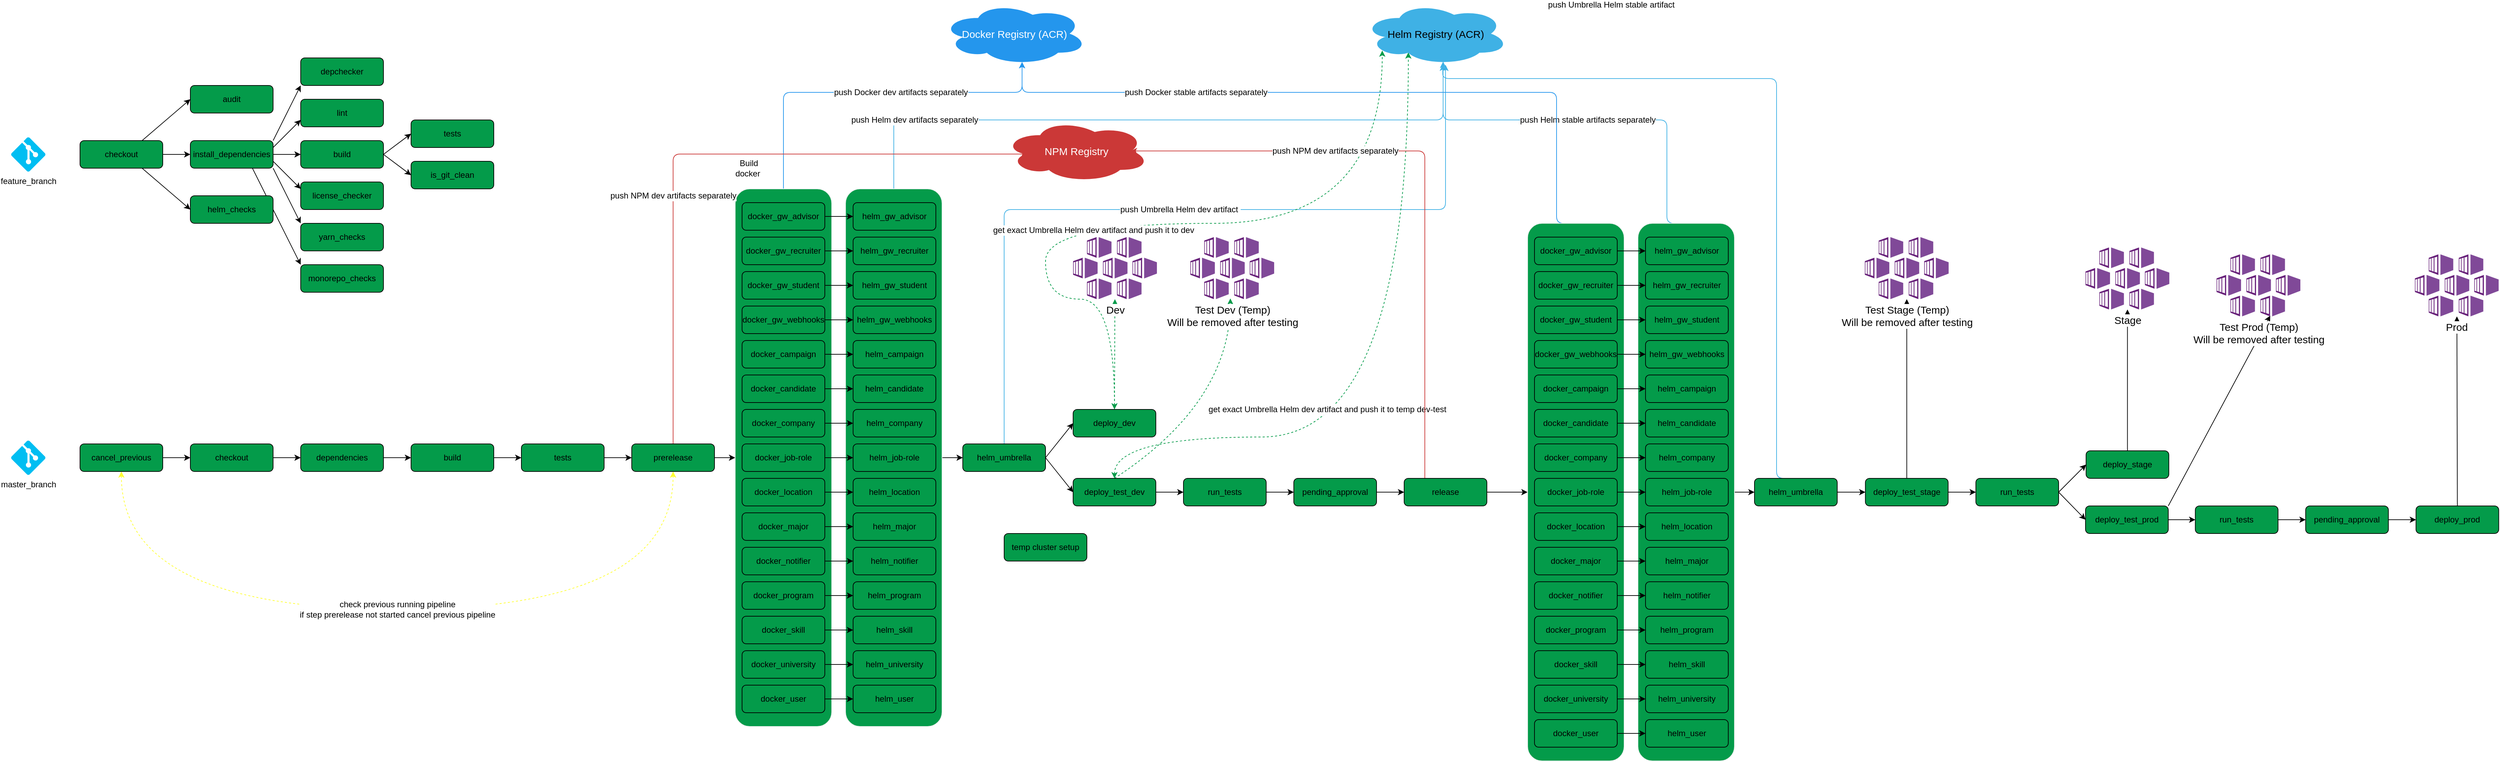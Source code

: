 <mxfile version="13.1.3">
    <diagram id="6hGFLwfOUW9BJ-s0fimq" name="Page-1">
        <mxGraphModel dx="1378" dy="837" grid="1" gridSize="10" guides="1" tooltips="1" connect="1" arrows="1" fold="1" page="1" pageScale="1" pageWidth="827" pageHeight="1169" math="0" shadow="0">
            <root>
                <mxCell id="0"/>
                <mxCell id="1" parent="0"/>
                <mxCell id="155" value="" style="edgeStyle=none;rounded=0;orthogonalLoop=1;jettySize=auto;html=1;" parent="1" source="153" target="118" edge="1">
                    <mxGeometry relative="1" as="geometry"/>
                </mxCell>
                <mxCell id="242" value="&lt;font style=&quot;font-size: 12px&quot;&gt;push Helm dev artifacts separately&lt;/font&gt;" style="edgeStyle=orthogonalEdgeStyle;rounded=1;orthogonalLoop=1;jettySize=auto;html=1;exitX=0.5;exitY=0;exitDx=0;exitDy=0;entryX=0.55;entryY=0.95;entryDx=0;entryDy=0;entryPerimeter=0;fillColor=#1ba1e2;strokeColor=#3FB1E5;" parent="1" source="153" target="148" edge="1">
                    <mxGeometry x="-0.796" y="-30" relative="1" as="geometry">
                        <Array as="points">
                            <mxPoint x="1300" y="210"/>
                            <mxPoint x="2097" y="210"/>
                        </Array>
                        <mxPoint x="30" y="-30" as="offset"/>
                    </mxGeometry>
                </mxCell>
                <mxCell id="153" value="" style="rounded=1;whiteSpace=wrap;html=1;fillColor=#049B4A;strokeColor=#F0F0F0;" parent="1" vertex="1">
                    <mxGeometry x="1230" y="310" width="140" height="780" as="geometry"/>
                </mxCell>
                <mxCell id="240" value="&lt;font style=&quot;font-size: 12px&quot;&gt;push Docker&amp;nbsp;dev artifacts&amp;nbsp;separately&lt;/font&gt;" style="edgeStyle=orthogonalEdgeStyle;rounded=1;orthogonalLoop=1;jettySize=auto;html=1;exitX=0.5;exitY=0;exitDx=0;exitDy=0;entryX=0.55;entryY=0.95;entryDx=0;entryDy=0;entryPerimeter=0;fillColor=#0050ef;strokeColor=#2496ed;" parent="1" source="151" target="146" edge="1">
                    <mxGeometry x="0.168" relative="1" as="geometry">
                        <mxPoint x="1486" y="140" as="targetPoint"/>
                        <Array as="points">
                            <mxPoint x="1140" y="170"/>
                            <mxPoint x="1486" y="170"/>
                            <mxPoint x="1486" y="126"/>
                            <mxPoint x="1486" y="126"/>
                        </Array>
                        <mxPoint as="offset"/>
                    </mxGeometry>
                </mxCell>
                <mxCell id="151" value="" style="rounded=1;whiteSpace=wrap;html=1;fillColor=#049B4A;strokeColor=#F0F0F0;" parent="1" vertex="1">
                    <mxGeometry x="1070" y="310" width="140" height="780" as="geometry"/>
                </mxCell>
                <mxCell id="3" value="feature_branch" style="verticalLabelPosition=bottom;html=1;verticalAlign=top;align=center;strokeColor=none;fillColor=#00BEF2;shape=mxgraph.azure.git_repository;" parent="1" vertex="1">
                    <mxGeometry x="20" y="235" width="50" height="50" as="geometry"/>
                </mxCell>
                <mxCell id="4" value="master_branch" style="verticalLabelPosition=bottom;html=1;verticalAlign=top;align=center;strokeColor=none;fillColor=#00BEF2;shape=mxgraph.azure.git_repository;" parent="1" vertex="1">
                    <mxGeometry x="20" y="675" width="50" height="50" as="geometry"/>
                </mxCell>
                <mxCell id="31" style="rounded=0;orthogonalLoop=1;jettySize=auto;html=1;exitX=0.75;exitY=0;exitDx=0;exitDy=0;entryX=0;entryY=0.5;entryDx=0;entryDy=0;" parent="1" source="8" target="14" edge="1">
                    <mxGeometry relative="1" as="geometry"/>
                </mxCell>
                <mxCell id="32" value="" style="edgeStyle=orthogonalEdgeStyle;rounded=0;orthogonalLoop=1;jettySize=auto;html=1;" parent="1" source="8" target="10" edge="1">
                    <mxGeometry relative="1" as="geometry"/>
                </mxCell>
                <mxCell id="33" style="orthogonalLoop=1;jettySize=auto;html=1;exitX=0.75;exitY=1;exitDx=0;exitDy=0;entryX=0;entryY=0.5;entryDx=0;entryDy=0;rounded=0;" parent="1" source="8" target="24" edge="1">
                    <mxGeometry relative="1" as="geometry"/>
                </mxCell>
                <mxCell id="8" value="checkout" style="rounded=1;whiteSpace=wrap;html=1;fillColor=#049B4A;" parent="1" vertex="1">
                    <mxGeometry x="120" y="240" width="120" height="40" as="geometry"/>
                </mxCell>
                <mxCell id="34" value="" style="edgeStyle=none;rounded=0;orthogonalLoop=1;jettySize=auto;html=1;" parent="1" source="10" target="12" edge="1">
                    <mxGeometry relative="1" as="geometry"/>
                </mxCell>
                <mxCell id="40" style="edgeStyle=none;rounded=0;orthogonalLoop=1;jettySize=auto;html=1;exitX=1;exitY=0;exitDx=0;exitDy=0;entryX=0;entryY=1;entryDx=0;entryDy=0;" parent="1" source="10" target="18" edge="1">
                    <mxGeometry relative="1" as="geometry"/>
                </mxCell>
                <mxCell id="41" style="edgeStyle=none;rounded=0;orthogonalLoop=1;jettySize=auto;html=1;exitX=1;exitY=0.25;exitDx=0;exitDy=0;entryX=0;entryY=0.75;entryDx=0;entryDy=0;" parent="1" source="10" target="16" edge="1">
                    <mxGeometry relative="1" as="geometry"/>
                </mxCell>
                <mxCell id="43" style="edgeStyle=none;rounded=0;orthogonalLoop=1;jettySize=auto;html=1;exitX=0.75;exitY=1;exitDx=0;exitDy=0;entryX=0;entryY=0;entryDx=0;entryDy=0;" parent="1" source="10" target="27" edge="1">
                    <mxGeometry relative="1" as="geometry"/>
                </mxCell>
                <mxCell id="44" style="edgeStyle=none;rounded=0;orthogonalLoop=1;jettySize=auto;html=1;exitX=1;exitY=1;exitDx=0;exitDy=0;entryX=0;entryY=0;entryDx=0;entryDy=0;" parent="1" source="10" target="26" edge="1">
                    <mxGeometry relative="1" as="geometry"/>
                </mxCell>
                <mxCell id="45" style="edgeStyle=none;rounded=0;orthogonalLoop=1;jettySize=auto;html=1;exitX=1;exitY=0.75;exitDx=0;exitDy=0;entryX=0;entryY=0.25;entryDx=0;entryDy=0;" parent="1" source="10" target="20" edge="1">
                    <mxGeometry relative="1" as="geometry"/>
                </mxCell>
                <mxCell id="10" value="install_dependencies" style="rounded=1;whiteSpace=wrap;html=1;fillColor=#049B4A;" parent="1" vertex="1">
                    <mxGeometry x="280" y="240" width="120" height="40" as="geometry"/>
                </mxCell>
                <mxCell id="35" style="edgeStyle=none;rounded=0;orthogonalLoop=1;jettySize=auto;html=1;exitX=1;exitY=0.5;exitDx=0;exitDy=0;entryX=0;entryY=0.5;entryDx=0;entryDy=0;" parent="1" source="12" target="22" edge="1">
                    <mxGeometry relative="1" as="geometry"/>
                </mxCell>
                <mxCell id="36" style="edgeStyle=none;rounded=0;orthogonalLoop=1;jettySize=auto;html=1;exitX=1;exitY=0.5;exitDx=0;exitDy=0;entryX=0;entryY=0.5;entryDx=0;entryDy=0;" parent="1" source="12" target="28" edge="1">
                    <mxGeometry relative="1" as="geometry"/>
                </mxCell>
                <mxCell id="12" value="build" style="rounded=1;whiteSpace=wrap;html=1;fillColor=#049B4A;" parent="1" vertex="1">
                    <mxGeometry x="440" y="240" width="120" height="40" as="geometry"/>
                </mxCell>
                <mxCell id="14" value="audit" style="rounded=1;whiteSpace=wrap;html=1;fillColor=#049B4A;" parent="1" vertex="1">
                    <mxGeometry x="280" y="160" width="120" height="40" as="geometry"/>
                </mxCell>
                <mxCell id="16" value="lint" style="rounded=1;whiteSpace=wrap;html=1;fillColor=#049B4A;" parent="1" vertex="1">
                    <mxGeometry x="440" y="180" width="120" height="40" as="geometry"/>
                </mxCell>
                <mxCell id="18" value="depchecker" style="rounded=1;whiteSpace=wrap;html=1;fillColor=#049B4A;" parent="1" vertex="1">
                    <mxGeometry x="440" y="120" width="120" height="40" as="geometry"/>
                </mxCell>
                <mxCell id="20" value="license_checker" style="rounded=1;whiteSpace=wrap;html=1;fillColor=#049B4A;" parent="1" vertex="1">
                    <mxGeometry x="440" y="300" width="120" height="40" as="geometry"/>
                </mxCell>
                <mxCell id="22" value="tests" style="rounded=1;whiteSpace=wrap;html=1;fillColor=#049B4A;" parent="1" vertex="1">
                    <mxGeometry x="600" y="210" width="120" height="40" as="geometry"/>
                </mxCell>
                <mxCell id="24" value="helm_checks" style="rounded=1;whiteSpace=wrap;html=1;fillColor=#049B4A;" parent="1" vertex="1">
                    <mxGeometry x="280" y="320" width="120" height="40" as="geometry"/>
                </mxCell>
                <mxCell id="26" value="yarn_checks" style="rounded=1;whiteSpace=wrap;html=1;fillColor=#049B4A;" parent="1" vertex="1">
                    <mxGeometry x="440" y="360" width="120" height="40" as="geometry"/>
                </mxCell>
                <mxCell id="27" value="monorepo_checks" style="rounded=1;whiteSpace=wrap;html=1;fillColor=#049B4A;" parent="1" vertex="1">
                    <mxGeometry x="440" y="420" width="120" height="40" as="geometry"/>
                </mxCell>
                <mxCell id="28" value="is_git_clean" style="rounded=1;whiteSpace=wrap;html=1;fillColor=#049B4A;" parent="1" vertex="1">
                    <mxGeometry x="600" y="270" width="120" height="40" as="geometry"/>
                </mxCell>
                <mxCell id="48" value="" style="edgeStyle=none;rounded=0;orthogonalLoop=1;jettySize=auto;html=1;" parent="1" source="46" target="47" edge="1">
                    <mxGeometry relative="1" as="geometry"/>
                </mxCell>
                <mxCell id="250" value="&lt;font style=&quot;font-size: 12px&quot;&gt;check previous running pipeline&lt;br&gt;if step prerelease not started cancel previous pipeline&lt;/font&gt;" style="edgeStyle=orthogonalEdgeStyle;curved=1;orthogonalLoop=1;jettySize=auto;html=1;exitX=0.5;exitY=1;exitDx=0;exitDy=0;entryX=0.5;entryY=1;entryDx=0;entryDy=0;dashed=1;startArrow=classic;startFill=1;strokeColor=#FFFF33;" edge="1" parent="1" source="46" target="55">
                    <mxGeometry relative="1" as="geometry">
                        <Array as="points">
                            <mxPoint x="180" y="920"/>
                            <mxPoint x="980" y="920"/>
                        </Array>
                    </mxGeometry>
                </mxCell>
                <mxCell id="46" value="cancel_previous" style="rounded=1;whiteSpace=wrap;html=1;fillColor=#049B4A;" parent="1" vertex="1">
                    <mxGeometry x="120" y="680" width="120" height="40" as="geometry"/>
                </mxCell>
                <mxCell id="50" value="" style="edgeStyle=none;rounded=0;orthogonalLoop=1;jettySize=auto;html=1;" parent="1" source="47" target="49" edge="1">
                    <mxGeometry relative="1" as="geometry"/>
                </mxCell>
                <mxCell id="47" value="checkout" style="rounded=1;whiteSpace=wrap;html=1;fillColor=#049B4A;" parent="1" vertex="1">
                    <mxGeometry x="280" y="680" width="120" height="40" as="geometry"/>
                </mxCell>
                <mxCell id="52" value="" style="edgeStyle=none;rounded=0;orthogonalLoop=1;jettySize=auto;html=1;" parent="1" source="49" target="51" edge="1">
                    <mxGeometry relative="1" as="geometry"/>
                </mxCell>
                <mxCell id="49" value="dependencies" style="rounded=1;whiteSpace=wrap;html=1;fillColor=#049B4A;" parent="1" vertex="1">
                    <mxGeometry x="440" y="680" width="120" height="40" as="geometry"/>
                </mxCell>
                <mxCell id="54" value="" style="edgeStyle=none;rounded=0;orthogonalLoop=1;jettySize=auto;html=1;" parent="1" source="51" target="53" edge="1">
                    <mxGeometry relative="1" as="geometry"/>
                </mxCell>
                <mxCell id="51" value="build" style="rounded=1;whiteSpace=wrap;html=1;fillColor=#049B4A;" parent="1" vertex="1">
                    <mxGeometry x="600" y="680" width="120" height="40" as="geometry"/>
                </mxCell>
                <mxCell id="56" value="" style="edgeStyle=none;rounded=0;orthogonalLoop=1;jettySize=auto;html=1;" parent="1" source="53" target="55" edge="1">
                    <mxGeometry relative="1" as="geometry"/>
                </mxCell>
                <mxCell id="53" value="tests" style="rounded=1;whiteSpace=wrap;html=1;fillColor=#049B4A;" parent="1" vertex="1">
                    <mxGeometry x="760" y="680" width="120" height="40" as="geometry"/>
                </mxCell>
                <mxCell id="154" value="" style="edgeStyle=none;rounded=0;orthogonalLoop=1;jettySize=auto;html=1;" parent="1" source="55" target="151" edge="1">
                    <mxGeometry relative="1" as="geometry"/>
                </mxCell>
                <mxCell id="237" value="&lt;font style=&quot;font-size: 12px&quot;&gt;push NPM dev artifacts&amp;nbsp;separately&lt;/font&gt;" style="edgeStyle=orthogonalEdgeStyle;rounded=1;orthogonalLoop=1;jettySize=auto;html=1;exitX=0.5;exitY=0;exitDx=0;exitDy=0;entryX=0.16;entryY=0.55;entryDx=0;entryDy=0;entryPerimeter=0;fillColor=#e51400;strokeColor=#cb3837;" parent="1" source="55" target="144" edge="1">
                    <mxGeometry x="-0.1" y="-60" relative="1" as="geometry">
                        <Array as="points">
                            <mxPoint x="980" y="260"/>
                        </Array>
                        <mxPoint as="offset"/>
                    </mxGeometry>
                </mxCell>
                <mxCell id="55" value="prerelease" style="rounded=1;whiteSpace=wrap;html=1;fillColor=#049B4A;" parent="1" vertex="1">
                    <mxGeometry x="920" y="680" width="120" height="40" as="geometry"/>
                </mxCell>
                <mxCell id="110" value="" style="edgeStyle=none;rounded=0;orthogonalLoop=1;jettySize=auto;html=1;" parent="1" source="57" target="88" edge="1">
                    <mxGeometry relative="1" as="geometry"/>
                </mxCell>
                <mxCell id="57" value="docker_job-role" style="rounded=1;whiteSpace=wrap;html=1;fillColor=#049B4A;" parent="1" vertex="1">
                    <mxGeometry x="1080" y="680" width="120" height="40" as="geometry"/>
                </mxCell>
                <mxCell id="109" value="" style="edgeStyle=none;rounded=0;orthogonalLoop=1;jettySize=auto;html=1;" parent="1" source="59" target="89" edge="1">
                    <mxGeometry relative="1" as="geometry"/>
                </mxCell>
                <mxCell id="59" value="docker_company" style="rounded=1;whiteSpace=wrap;html=1;fillColor=#049B4A;" parent="1" vertex="1">
                    <mxGeometry x="1080" y="630" width="120" height="40" as="geometry"/>
                </mxCell>
                <mxCell id="108" value="" style="edgeStyle=none;rounded=0;orthogonalLoop=1;jettySize=auto;html=1;" parent="1" source="60" target="90" edge="1">
                    <mxGeometry relative="1" as="geometry"/>
                </mxCell>
                <mxCell id="60" value="docker_candidate" style="rounded=1;whiteSpace=wrap;html=1;fillColor=#049B4A;" parent="1" vertex="1">
                    <mxGeometry x="1080" y="580" width="120" height="40" as="geometry"/>
                </mxCell>
                <mxCell id="107" value="" style="edgeStyle=none;rounded=0;orthogonalLoop=1;jettySize=auto;html=1;" parent="1" source="61" target="91" edge="1">
                    <mxGeometry relative="1" as="geometry"/>
                </mxCell>
                <mxCell id="61" value="docker_campaign" style="rounded=1;whiteSpace=wrap;html=1;fillColor=#049B4A;" parent="1" vertex="1">
                    <mxGeometry x="1080" y="530" width="120" height="40" as="geometry"/>
                </mxCell>
                <mxCell id="106" value="" style="edgeStyle=none;rounded=0;orthogonalLoop=1;jettySize=auto;html=1;" parent="1" source="62" target="92" edge="1">
                    <mxGeometry relative="1" as="geometry"/>
                </mxCell>
                <mxCell id="62" value="docker_gw_webhooks" style="rounded=1;whiteSpace=wrap;html=1;fillColor=#049B4A;" parent="1" vertex="1">
                    <mxGeometry x="1080" y="480" width="120" height="40" as="geometry"/>
                </mxCell>
                <mxCell id="105" value="" style="edgeStyle=none;rounded=0;orthogonalLoop=1;jettySize=auto;html=1;" parent="1" source="63" target="93" edge="1">
                    <mxGeometry relative="1" as="geometry"/>
                </mxCell>
                <mxCell id="63" value="docker_gw_student" style="rounded=1;whiteSpace=wrap;html=1;fillColor=#049B4A;" parent="1" vertex="1">
                    <mxGeometry x="1080" y="430" width="120" height="40" as="geometry"/>
                </mxCell>
                <mxCell id="104" value="" style="edgeStyle=none;rounded=0;orthogonalLoop=1;jettySize=auto;html=1;" parent="1" source="64" target="94" edge="1">
                    <mxGeometry relative="1" as="geometry"/>
                </mxCell>
                <mxCell id="64" value="docker_gw_recruiter" style="rounded=1;whiteSpace=wrap;html=1;fillColor=#049B4A;" parent="1" vertex="1">
                    <mxGeometry x="1080" y="380" width="120" height="40" as="geometry"/>
                </mxCell>
                <mxCell id="103" value="" style="edgeStyle=none;rounded=0;orthogonalLoop=1;jettySize=auto;html=1;" parent="1" source="65" target="95" edge="1">
                    <mxGeometry relative="1" as="geometry"/>
                </mxCell>
                <mxCell id="65" value="docker_gw_advisor" style="rounded=1;whiteSpace=wrap;html=1;fillColor=#049B4A;" parent="1" vertex="1">
                    <mxGeometry x="1080" y="330" width="120" height="40" as="geometry"/>
                </mxCell>
                <mxCell id="115" value="" style="edgeStyle=none;rounded=0;orthogonalLoop=1;jettySize=auto;html=1;" parent="1" source="66" target="96" edge="1">
                    <mxGeometry relative="1" as="geometry"/>
                </mxCell>
                <mxCell id="66" value="docker_skill" style="rounded=1;whiteSpace=wrap;html=1;fillColor=#049B4A;" parent="1" vertex="1">
                    <mxGeometry x="1080" y="930" width="120" height="40" as="geometry"/>
                </mxCell>
                <mxCell id="111" value="" style="edgeStyle=none;rounded=0;orthogonalLoop=1;jettySize=auto;html=1;" parent="1" source="67" target="97" edge="1">
                    <mxGeometry relative="1" as="geometry"/>
                </mxCell>
                <mxCell id="67" value="docker_location" style="rounded=1;whiteSpace=wrap;html=1;fillColor=#049B4A;" parent="1" vertex="1">
                    <mxGeometry x="1080" y="730" width="120" height="40" as="geometry"/>
                </mxCell>
                <mxCell id="112" value="" style="edgeStyle=none;rounded=0;orthogonalLoop=1;jettySize=auto;html=1;" parent="1" source="68" target="98" edge="1">
                    <mxGeometry relative="1" as="geometry"/>
                </mxCell>
                <mxCell id="68" value="docker_major" style="rounded=1;whiteSpace=wrap;html=1;fillColor=#049B4A;" parent="1" vertex="1">
                    <mxGeometry x="1080" y="780" width="120" height="40" as="geometry"/>
                </mxCell>
                <mxCell id="113" value="" style="edgeStyle=none;rounded=0;orthogonalLoop=1;jettySize=auto;html=1;" parent="1" source="69" target="99" edge="1">
                    <mxGeometry relative="1" as="geometry"/>
                </mxCell>
                <mxCell id="69" value="docker_notifier" style="rounded=1;whiteSpace=wrap;html=1;fillColor=#049B4A;" parent="1" vertex="1">
                    <mxGeometry x="1080" y="830" width="120" height="40" as="geometry"/>
                </mxCell>
                <mxCell id="114" value="" style="edgeStyle=none;rounded=0;orthogonalLoop=1;jettySize=auto;html=1;" parent="1" source="70" target="100" edge="1">
                    <mxGeometry relative="1" as="geometry"/>
                </mxCell>
                <mxCell id="70" value="docker_program" style="rounded=1;whiteSpace=wrap;html=1;fillColor=#049B4A;" parent="1" vertex="1">
                    <mxGeometry x="1080" y="880" width="120" height="40" as="geometry"/>
                </mxCell>
                <mxCell id="116" value="" style="edgeStyle=none;rounded=0;orthogonalLoop=1;jettySize=auto;html=1;" parent="1" source="71" target="101" edge="1">
                    <mxGeometry relative="1" as="geometry"/>
                </mxCell>
                <mxCell id="71" value="docker_university" style="rounded=1;whiteSpace=wrap;html=1;fillColor=#049B4A;" parent="1" vertex="1">
                    <mxGeometry x="1080" y="980" width="120" height="40" as="geometry"/>
                </mxCell>
                <mxCell id="117" value="" style="edgeStyle=none;rounded=0;orthogonalLoop=1;jettySize=auto;html=1;" parent="1" source="72" target="102" edge="1">
                    <mxGeometry relative="1" as="geometry"/>
                </mxCell>
                <mxCell id="72" value="docker_user" style="rounded=1;whiteSpace=wrap;html=1;fillColor=#049B4A;" parent="1" vertex="1">
                    <mxGeometry x="1080" y="1030" width="120" height="40" as="geometry"/>
                </mxCell>
                <mxCell id="88" value="helm_job-role" style="rounded=1;whiteSpace=wrap;html=1;fillColor=#049B4A;" parent="1" vertex="1">
                    <mxGeometry x="1241" y="680" width="120" height="40" as="geometry"/>
                </mxCell>
                <mxCell id="121" value="" style="edgeStyle=none;rounded=0;orthogonalLoop=1;jettySize=auto;html=1;exitX=1;exitY=0.5;exitDx=0;exitDy=0;entryX=0;entryY=0.5;entryDx=0;entryDy=0;" parent="1" source="118" target="120" edge="1">
                    <mxGeometry relative="1" as="geometry"/>
                </mxCell>
                <mxCell id="123" style="edgeStyle=none;rounded=0;orthogonalLoop=1;jettySize=auto;html=1;exitX=1;exitY=0.5;exitDx=0;exitDy=0;entryX=0;entryY=0.5;entryDx=0;entryDy=0;" parent="1" source="118" target="122" edge="1">
                    <mxGeometry relative="1" as="geometry"/>
                </mxCell>
                <mxCell id="244" value="&lt;font style=&quot;font-size: 12px&quot;&gt;push Umbrella Helm dev artifact&amp;nbsp;&lt;/font&gt;" style="edgeStyle=orthogonalEdgeStyle;rounded=1;orthogonalLoop=1;jettySize=auto;html=1;exitX=0.5;exitY=0;exitDx=0;exitDy=0;fillColor=#1ba1e2;strokeColor=#3FB1E5;" parent="1" source="118" edge="1">
                    <mxGeometry relative="1" as="geometry">
                        <mxPoint x="2100" y="130" as="targetPoint"/>
                        <Array as="points">
                            <mxPoint x="1460" y="340"/>
                            <mxPoint x="2100" y="340"/>
                        </Array>
                    </mxGeometry>
                </mxCell>
                <mxCell id="118" value="helm_umbrella" style="rounded=1;whiteSpace=wrap;html=1;fillColor=#049B4A;" parent="1" vertex="1">
                    <mxGeometry x="1400" y="680" width="120" height="40" as="geometry"/>
                </mxCell>
                <mxCell id="172" style="edgeStyle=none;rounded=0;orthogonalLoop=1;jettySize=auto;html=1;exitX=0.5;exitY=0;exitDx=0;exitDy=0;dashed=1;strokeColor=#049B4A;" parent="1" source="120" target="161" edge="1">
                    <mxGeometry relative="1" as="geometry"/>
                </mxCell>
                <mxCell id="248" value="&lt;font style=&quot;font-size: 12px&quot;&gt;get exact Umbrella Helm dev artifact and push it to dev&amp;nbsp;&lt;/font&gt;" style="edgeStyle=orthogonalEdgeStyle;orthogonalLoop=1;jettySize=auto;html=1;exitX=0.5;exitY=0;exitDx=0;exitDy=0;entryX=0.13;entryY=0.77;entryDx=0;entryDy=0;entryPerimeter=0;strokeColor=#049B4A;dashed=1;curved=1;startArrow=classic;startFill=1;" parent="1" source="120" target="148" edge="1">
                    <mxGeometry x="-0.206" y="-10" relative="1" as="geometry">
                        <Array as="points">
                            <mxPoint x="1620" y="470"/>
                            <mxPoint x="1520" y="470"/>
                            <mxPoint x="1520" y="360"/>
                            <mxPoint x="2008" y="360"/>
                        </Array>
                        <mxPoint as="offset"/>
                    </mxGeometry>
                </mxCell>
                <mxCell id="120" value="deploy_dev" style="rounded=1;whiteSpace=wrap;html=1;fillColor=#049B4A;" parent="1" vertex="1">
                    <mxGeometry x="1560" y="630" width="120" height="40" as="geometry"/>
                </mxCell>
                <mxCell id="89" value="helm_company" style="rounded=1;whiteSpace=wrap;html=1;fillColor=#049B4A;" parent="1" vertex="1">
                    <mxGeometry x="1241" y="630" width="120" height="40" as="geometry"/>
                </mxCell>
                <mxCell id="90" value="helm_candidate" style="rounded=1;whiteSpace=wrap;html=1;fillColor=#049B4A;" parent="1" vertex="1">
                    <mxGeometry x="1241" y="580" width="120" height="40" as="geometry"/>
                </mxCell>
                <mxCell id="91" value="helm_campaign" style="rounded=1;whiteSpace=wrap;html=1;fillColor=#049B4A;" parent="1" vertex="1">
                    <mxGeometry x="1241" y="530" width="120" height="40" as="geometry"/>
                </mxCell>
                <mxCell id="92" value="helm_gw_webhooks" style="rounded=1;whiteSpace=wrap;html=1;fillColor=#049B4A;" parent="1" vertex="1">
                    <mxGeometry x="1241" y="480" width="120" height="40" as="geometry"/>
                </mxCell>
                <mxCell id="93" value="helm_gw_student" style="rounded=1;whiteSpace=wrap;html=1;fillColor=#049B4A;" parent="1" vertex="1">
                    <mxGeometry x="1241" y="430" width="120" height="40" as="geometry"/>
                </mxCell>
                <mxCell id="94" value="helm_gw_recruiter" style="rounded=1;whiteSpace=wrap;html=1;fillColor=#049B4A;" parent="1" vertex="1">
                    <mxGeometry x="1241" y="380" width="120" height="40" as="geometry"/>
                </mxCell>
                <mxCell id="95" value="helm_gw_advisor" style="rounded=1;whiteSpace=wrap;html=1;fillColor=#049B4A;" parent="1" vertex="1">
                    <mxGeometry x="1241" y="330" width="120" height="40" as="geometry"/>
                </mxCell>
                <mxCell id="96" value="helm_skill" style="rounded=1;whiteSpace=wrap;html=1;fillColor=#049B4A;" parent="1" vertex="1">
                    <mxGeometry x="1241" y="930" width="120" height="40" as="geometry"/>
                </mxCell>
                <mxCell id="97" value="helm_location" style="rounded=1;whiteSpace=wrap;html=1;fillColor=#049B4A;" parent="1" vertex="1">
                    <mxGeometry x="1241" y="730" width="120" height="40" as="geometry"/>
                </mxCell>
                <mxCell id="98" value="helm_major" style="rounded=1;whiteSpace=wrap;html=1;fillColor=#049B4A;" parent="1" vertex="1">
                    <mxGeometry x="1241" y="780" width="120" height="40" as="geometry"/>
                </mxCell>
                <mxCell id="99" value="helm_notifier" style="rounded=1;whiteSpace=wrap;html=1;fillColor=#049B4A;" parent="1" vertex="1">
                    <mxGeometry x="1241" y="830" width="120" height="40" as="geometry"/>
                </mxCell>
                <mxCell id="100" value="helm_program" style="rounded=1;whiteSpace=wrap;html=1;fillColor=#049B4A;" parent="1" vertex="1">
                    <mxGeometry x="1241" y="880" width="120" height="40" as="geometry"/>
                </mxCell>
                <mxCell id="101" value="helm_university" style="rounded=1;whiteSpace=wrap;html=1;fillColor=#049B4A;" parent="1" vertex="1">
                    <mxGeometry x="1241" y="980" width="120" height="40" as="geometry"/>
                </mxCell>
                <mxCell id="102" value="helm_user" style="rounded=1;whiteSpace=wrap;html=1;fillColor=#049B4A;" parent="1" vertex="1">
                    <mxGeometry x="1241" y="1030" width="120" height="40" as="geometry"/>
                </mxCell>
                <mxCell id="125" value="" style="edgeStyle=none;rounded=0;orthogonalLoop=1;jettySize=auto;html=1;" parent="1" source="122" target="124" edge="1">
                    <mxGeometry relative="1" as="geometry"/>
                </mxCell>
                <mxCell id="173" style="edgeStyle=none;orthogonalLoop=1;jettySize=auto;html=1;exitX=0.5;exitY=0;exitDx=0;exitDy=0;entryX=0.477;entryY=0.989;entryDx=0;entryDy=0;entryPerimeter=0;dashed=1;strokeColor=#049B4A;curved=1;" parent="1" source="122" target="163" edge="1">
                    <mxGeometry relative="1" as="geometry">
                        <Array as="points">
                            <mxPoint x="1788" y="620"/>
                        </Array>
                    </mxGeometry>
                </mxCell>
                <mxCell id="249" value="&lt;span style=&quot;font-size: 12px&quot;&gt;get exact Umbrella Helm dev artifact and push it to temp dev-test&amp;nbsp;&lt;/span&gt;" style="edgeStyle=orthogonalEdgeStyle;orthogonalLoop=1;jettySize=auto;html=1;exitX=0.5;exitY=0;exitDx=0;exitDy=0;entryX=0.31;entryY=0.8;entryDx=0;entryDy=0;entryPerimeter=0;dashed=1;strokeColor=#049B4A;startArrow=classic;startFill=1;curved=1;" edge="1" parent="1" source="122" target="148">
                    <mxGeometry x="-0.291" y="40" relative="1" as="geometry">
                        <Array as="points">
                            <mxPoint x="1620" y="670"/>
                            <mxPoint x="2046" y="670"/>
                        </Array>
                        <mxPoint as="offset"/>
                    </mxGeometry>
                </mxCell>
                <mxCell id="122" value="deploy_test_dev" style="rounded=1;whiteSpace=wrap;html=1;fillColor=#049B4A;" parent="1" vertex="1">
                    <mxGeometry x="1560" y="730" width="120" height="40" as="geometry"/>
                </mxCell>
                <mxCell id="127" value="" style="edgeStyle=none;rounded=0;orthogonalLoop=1;jettySize=auto;html=1;" parent="1" source="124" target="126" edge="1">
                    <mxGeometry relative="1" as="geometry"/>
                </mxCell>
                <mxCell id="124" value="run_tests" style="rounded=1;whiteSpace=wrap;html=1;fillColor=#049B4A;" parent="1" vertex="1">
                    <mxGeometry x="1720" y="730" width="120" height="40" as="geometry"/>
                </mxCell>
                <mxCell id="129" value="" style="edgeStyle=none;rounded=0;orthogonalLoop=1;jettySize=auto;html=1;" parent="1" source="126" target="128" edge="1">
                    <mxGeometry relative="1" as="geometry"/>
                </mxCell>
                <mxCell id="126" value="pending_approval" style="rounded=1;whiteSpace=wrap;html=1;fillColor=#049B4A;" parent="1" vertex="1">
                    <mxGeometry x="1880" y="730" width="120" height="40" as="geometry"/>
                </mxCell>
                <mxCell id="230" style="edgeStyle=none;rounded=0;orthogonalLoop=1;jettySize=auto;html=1;exitX=1;exitY=0.5;exitDx=0;exitDy=0;entryX=0;entryY=0.5;entryDx=0;entryDy=0;" parent="1" source="128" target="183" edge="1">
                    <mxGeometry relative="1" as="geometry">
                        <mxPoint x="2151" y="750" as="sourcePoint"/>
                    </mxGeometry>
                </mxCell>
                <mxCell id="238" value="&lt;font style=&quot;font-size: 12px&quot;&gt;push NPM&amp;nbsp;dev artifacts&amp;nbsp;separately&lt;/font&gt;" style="edgeStyle=orthogonalEdgeStyle;rounded=1;orthogonalLoop=1;jettySize=auto;html=1;exitX=0.25;exitY=0;exitDx=0;exitDy=0;entryX=0.875;entryY=0.5;entryDx=0;entryDy=0;entryPerimeter=0;fillColor=#e51400;strokeColor=#cb3837;" parent="1" source="128" target="144" edge="1">
                    <mxGeometry x="0.054" y="130" relative="1" as="geometry">
                        <Array as="points">
                            <mxPoint x="2070" y="255"/>
                        </Array>
                        <mxPoint x="-130" y="-130" as="offset"/>
                    </mxGeometry>
                </mxCell>
                <mxCell id="128" value="release" style="rounded=1;whiteSpace=wrap;html=1;fillColor=#049B4A;" parent="1" vertex="1">
                    <mxGeometry x="2040" y="730" width="120" height="40" as="geometry"/>
                </mxCell>
                <mxCell id="133" value="" style="edgeStyle=none;rounded=0;orthogonalLoop=1;jettySize=auto;html=1;" parent="1" source="130" target="132" edge="1">
                    <mxGeometry relative="1" as="geometry"/>
                </mxCell>
                <mxCell id="174" style="edgeStyle=none;rounded=0;orthogonalLoop=1;jettySize=auto;html=1;" parent="1" source="130" target="164" edge="1">
                    <mxGeometry relative="1" as="geometry"/>
                </mxCell>
                <mxCell id="130" value="deploy_test_stage" style="rounded=1;whiteSpace=wrap;html=1;fillColor=#049B4A;" parent="1" vertex="1">
                    <mxGeometry x="2708.81" y="730" width="120" height="40" as="geometry"/>
                </mxCell>
                <mxCell id="135" value="" style="edgeStyle=none;rounded=0;orthogonalLoop=1;jettySize=auto;html=1;entryX=0;entryY=0.5;entryDx=0;entryDy=0;exitX=1;exitY=0.5;exitDx=0;exitDy=0;" parent="1" source="132" target="134" edge="1">
                    <mxGeometry relative="1" as="geometry"/>
                </mxCell>
                <mxCell id="176" style="edgeStyle=none;rounded=0;orthogonalLoop=1;jettySize=auto;html=1;exitX=1;exitY=0.5;exitDx=0;exitDy=0;entryX=0;entryY=0.5;entryDx=0;entryDy=0;" parent="1" source="132" target="136" edge="1">
                    <mxGeometry relative="1" as="geometry"/>
                </mxCell>
                <mxCell id="132" value="run_tests" style="rounded=1;whiteSpace=wrap;html=1;fillColor=#049B4A;" parent="1" vertex="1">
                    <mxGeometry x="2869" y="730" width="120" height="40" as="geometry"/>
                </mxCell>
                <mxCell id="175" style="edgeStyle=none;rounded=0;orthogonalLoop=1;jettySize=auto;html=1;" parent="1" source="134" target="168" edge="1">
                    <mxGeometry relative="1" as="geometry"/>
                </mxCell>
                <mxCell id="134" value="deploy_stage" style="rounded=1;whiteSpace=wrap;html=1;fillColor=#049B4A;" parent="1" vertex="1">
                    <mxGeometry x="3028.81" y="690" width="120" height="40" as="geometry"/>
                </mxCell>
                <mxCell id="139" value="" style="edgeStyle=none;rounded=0;orthogonalLoop=1;jettySize=auto;html=1;" parent="1" source="136" target="138" edge="1">
                    <mxGeometry relative="1" as="geometry"/>
                </mxCell>
                <mxCell id="177" style="edgeStyle=none;rounded=0;orthogonalLoop=1;jettySize=auto;html=1;exitX=1;exitY=0;exitDx=0;exitDy=0;entryX=0.64;entryY=0.989;entryDx=0;entryDy=0;entryPerimeter=0;" parent="1" source="136" target="167" edge="1">
                    <mxGeometry relative="1" as="geometry"/>
                </mxCell>
                <mxCell id="136" value="deploy_test_prod" style="rounded=1;whiteSpace=wrap;html=1;fillColor=#049B4A;" parent="1" vertex="1">
                    <mxGeometry x="3028" y="770" width="120" height="40" as="geometry"/>
                </mxCell>
                <mxCell id="141" value="" style="edgeStyle=none;rounded=0;orthogonalLoop=1;jettySize=auto;html=1;" parent="1" source="138" target="140" edge="1">
                    <mxGeometry relative="1" as="geometry"/>
                </mxCell>
                <mxCell id="138" value="run_tests" style="rounded=1;whiteSpace=wrap;html=1;fillColor=#049B4A;" parent="1" vertex="1">
                    <mxGeometry x="3187.19" y="770" width="120" height="40" as="geometry"/>
                </mxCell>
                <mxCell id="143" value="" style="edgeStyle=none;rounded=0;orthogonalLoop=1;jettySize=auto;html=1;" parent="1" source="140" target="142" edge="1">
                    <mxGeometry relative="1" as="geometry"/>
                </mxCell>
                <mxCell id="140" value="pending_approval" style="rounded=1;whiteSpace=wrap;html=1;fillColor=#049B4A;" parent="1" vertex="1">
                    <mxGeometry x="3347.19" y="770" width="120" height="40" as="geometry"/>
                </mxCell>
                <mxCell id="180" style="edgeStyle=none;rounded=0;orthogonalLoop=1;jettySize=auto;html=1;exitX=0.5;exitY=0;exitDx=0;exitDy=0;" parent="1" source="142" target="162" edge="1">
                    <mxGeometry relative="1" as="geometry"/>
                </mxCell>
                <mxCell id="142" value="deploy_prod" style="rounded=1;whiteSpace=wrap;html=1;fillColor=#049B4A;" parent="1" vertex="1">
                    <mxGeometry x="3507.19" y="770" width="120" height="40" as="geometry"/>
                </mxCell>
                <mxCell id="144" value="&lt;font style=&quot;font-size: 15px&quot;&gt;NPM Registry&lt;/font&gt;" style="ellipse;shape=cloud;whiteSpace=wrap;html=1;strokeColor=#cb3837;fillColor=#cb3837;fontColor=#ffffff;" parent="1" vertex="1">
                    <mxGeometry x="1460" y="210" width="210" height="90" as="geometry"/>
                </mxCell>
                <mxCell id="146" value="&lt;font style=&quot;font-size: 15px&quot;&gt;Docker Registry (ACR)&lt;/font&gt;" style="ellipse;shape=cloud;whiteSpace=wrap;html=1;fillColor=#2496ed;strokeColor=#2496ed;fontColor=#ffffff;" parent="1" vertex="1">
                    <mxGeometry x="1370" y="40" width="210" height="90" as="geometry"/>
                </mxCell>
                <mxCell id="148" value="&lt;font style=&quot;font-size: 15px&quot;&gt;Helm Registry (ACR)&lt;/font&gt;" style="ellipse;shape=cloud;whiteSpace=wrap;html=1;strokeColor=#3FB1E5;fillColor=#3FB1E5;" parent="1" vertex="1">
                    <mxGeometry x="1981" y="40" width="210" height="90" as="geometry"/>
                </mxCell>
                <mxCell id="161" value="&lt;font style=&quot;font-size: 15px&quot;&gt;Dev&lt;/font&gt;" style="aspect=fixed;html=1;points=[];align=center;image;fontSize=12;image=img/lib/mscae/Kubernetes_Services.svg;fillColor=#0078d4;" parent="1" vertex="1">
                    <mxGeometry x="1560" y="380" width="121.62" height="90" as="geometry"/>
                </mxCell>
                <mxCell id="162" value="&lt;font style=&quot;font-size: 15px&quot;&gt;Prod&lt;/font&gt;" style="aspect=fixed;html=1;points=[];align=center;image;fontSize=12;image=img/lib/mscae/Kubernetes_Services.svg;fillColor=none;" parent="1" vertex="1">
                    <mxGeometry x="3505.57" y="405" width="121.62" height="90" as="geometry"/>
                </mxCell>
                <mxCell id="163" value="&lt;font style=&quot;font-size: 15px&quot;&gt;Test Dev (Temp)&lt;br&gt;Will be removed after testing&lt;/font&gt;" style="aspect=fixed;html=1;points=[];align=center;image;fontSize=12;image=img/lib/mscae/Kubernetes_Services.svg;fillColor=none;" parent="1" vertex="1">
                    <mxGeometry x="1730.0" y="380" width="121.62" height="90" as="geometry"/>
                </mxCell>
                <mxCell id="164" value="&lt;font style=&quot;font-size: 15px&quot;&gt;Test Stage (Temp)&lt;br&gt;Will be removed after testing&lt;/font&gt;" style="aspect=fixed;html=1;points=[];align=center;image;fontSize=12;image=img/lib/mscae/Kubernetes_Services.svg;fillColor=none;" parent="1" vertex="1">
                    <mxGeometry x="2708" y="380" width="121.62" height="90" as="geometry"/>
                </mxCell>
                <mxCell id="167" value="&lt;font style=&quot;font-size: 15px&quot;&gt;Test Prod (Temp)&lt;br&gt;Will be removed after testing&lt;/font&gt;" style="aspect=fixed;html=1;points=[];align=center;image;fontSize=12;image=img/lib/mscae/Kubernetes_Services.svg;fillColor=none;" parent="1" vertex="1">
                    <mxGeometry x="3218" y="405" width="121.62" height="90" as="geometry"/>
                </mxCell>
                <mxCell id="168" value="&lt;font style=&quot;font-size: 15px&quot;&gt;Stage&lt;/font&gt;" style="aspect=fixed;html=1;points=[];align=center;image;fontSize=12;image=img/lib/mscae/Kubernetes_Services.svg;fillColor=none;" parent="1" vertex="1">
                    <mxGeometry x="3028" y="395" width="121.62" height="90" as="geometry"/>
                </mxCell>
                <mxCell id="234" value="" style="edgeStyle=none;rounded=0;orthogonalLoop=1;jettySize=auto;html=1;" parent="1" source="182" target="232" edge="1">
                    <mxGeometry relative="1" as="geometry"/>
                </mxCell>
                <mxCell id="243" value="&lt;font style=&quot;font-size: 12px&quot;&gt;push Helm stable artifacts&amp;nbsp;separately&lt;/font&gt;" style="edgeStyle=orthogonalEdgeStyle;rounded=1;orthogonalLoop=1;jettySize=auto;html=1;exitX=0.5;exitY=0;exitDx=0;exitDy=0;entryX=0.55;entryY=0.95;entryDx=0;entryDy=0;entryPerimeter=0;fillColor=#1ba1e2;strokeColor=#3FB1E5;" parent="1" source="182" target="148" edge="1">
                    <mxGeometry relative="1" as="geometry">
                        <Array as="points">
                            <mxPoint x="2421" y="210"/>
                            <mxPoint x="2097" y="210"/>
                        </Array>
                    </mxGeometry>
                </mxCell>
                <mxCell id="182" value="" style="rounded=1;whiteSpace=wrap;html=1;fillColor=#049B4A;strokeColor=#F0F0F0;" parent="1" vertex="1">
                    <mxGeometry x="2379" y="360" width="140" height="780" as="geometry"/>
                </mxCell>
                <mxCell id="241" value="&lt;font style=&quot;font-size: 12px&quot;&gt;push Docker stable artifacts&amp;nbsp;separately&lt;/font&gt;" style="edgeStyle=orthogonalEdgeStyle;rounded=1;orthogonalLoop=1;jettySize=auto;html=1;exitX=0.5;exitY=0;exitDx=0;exitDy=0;fillColor=#0050ef;strokeColor=#2496ed;" parent="1" source="183" edge="1">
                    <mxGeometry x="0.429" relative="1" as="geometry">
                        <mxPoint x="1486" y="126" as="targetPoint"/>
                        <Array as="points">
                            <mxPoint x="2261" y="170"/>
                            <mxPoint x="1486" y="170"/>
                        </Array>
                        <mxPoint as="offset"/>
                    </mxGeometry>
                </mxCell>
                <mxCell id="183" value="" style="rounded=1;whiteSpace=wrap;html=1;fillColor=#049B4A;strokeColor=#F0F0F0;" parent="1" vertex="1">
                    <mxGeometry x="2219" y="360" width="140" height="780" as="geometry"/>
                </mxCell>
                <mxCell id="184" value="" style="edgeStyle=none;rounded=0;orthogonalLoop=1;jettySize=auto;html=1;" parent="1" source="185" target="214" edge="1">
                    <mxGeometry relative="1" as="geometry"/>
                </mxCell>
                <mxCell id="185" value="docker_job-role" style="rounded=1;whiteSpace=wrap;html=1;fillColor=#049B4A;" parent="1" vertex="1">
                    <mxGeometry x="2229" y="730" width="120" height="40" as="geometry"/>
                </mxCell>
                <mxCell id="186" value="" style="edgeStyle=none;rounded=0;orthogonalLoop=1;jettySize=auto;html=1;" parent="1" source="187" target="215" edge="1">
                    <mxGeometry relative="1" as="geometry"/>
                </mxCell>
                <mxCell id="187" value="docker_company" style="rounded=1;whiteSpace=wrap;html=1;fillColor=#049B4A;" parent="1" vertex="1">
                    <mxGeometry x="2229" y="680" width="120" height="40" as="geometry"/>
                </mxCell>
                <mxCell id="188" value="" style="edgeStyle=none;rounded=0;orthogonalLoop=1;jettySize=auto;html=1;" parent="1" source="189" target="216" edge="1">
                    <mxGeometry relative="1" as="geometry"/>
                </mxCell>
                <mxCell id="189" value="docker_candidate" style="rounded=1;whiteSpace=wrap;html=1;fillColor=#049B4A;" parent="1" vertex="1">
                    <mxGeometry x="2229" y="630" width="120" height="40" as="geometry"/>
                </mxCell>
                <mxCell id="190" value="" style="edgeStyle=none;rounded=0;orthogonalLoop=1;jettySize=auto;html=1;" parent="1" source="191" target="217" edge="1">
                    <mxGeometry relative="1" as="geometry"/>
                </mxCell>
                <mxCell id="191" value="docker_campaign" style="rounded=1;whiteSpace=wrap;html=1;fillColor=#049B4A;" parent="1" vertex="1">
                    <mxGeometry x="2229" y="580" width="120" height="40" as="geometry"/>
                </mxCell>
                <mxCell id="192" value="" style="edgeStyle=none;rounded=0;orthogonalLoop=1;jettySize=auto;html=1;" parent="1" source="193" target="218" edge="1">
                    <mxGeometry relative="1" as="geometry"/>
                </mxCell>
                <mxCell id="193" value="docker_gw_webhooks" style="rounded=1;whiteSpace=wrap;html=1;fillColor=#049B4A;" parent="1" vertex="1">
                    <mxGeometry x="2229" y="530" width="120" height="40" as="geometry"/>
                </mxCell>
                <mxCell id="194" value="" style="edgeStyle=none;rounded=0;orthogonalLoop=1;jettySize=auto;html=1;" parent="1" source="195" target="219" edge="1">
                    <mxGeometry relative="1" as="geometry"/>
                </mxCell>
                <mxCell id="195" value="docker_gw_student" style="rounded=1;whiteSpace=wrap;html=1;fillColor=#049B4A;" parent="1" vertex="1">
                    <mxGeometry x="2229" y="480" width="120" height="40" as="geometry"/>
                </mxCell>
                <mxCell id="196" value="" style="edgeStyle=none;rounded=0;orthogonalLoop=1;jettySize=auto;html=1;" parent="1" source="197" target="220" edge="1">
                    <mxGeometry relative="1" as="geometry"/>
                </mxCell>
                <mxCell id="197" value="docker_gw_recruiter" style="rounded=1;whiteSpace=wrap;html=1;fillColor=#049B4A;" parent="1" vertex="1">
                    <mxGeometry x="2229" y="430" width="120" height="40" as="geometry"/>
                </mxCell>
                <mxCell id="198" value="" style="edgeStyle=none;rounded=0;orthogonalLoop=1;jettySize=auto;html=1;" parent="1" source="199" target="221" edge="1">
                    <mxGeometry relative="1" as="geometry"/>
                </mxCell>
                <mxCell id="199" value="docker_gw_advisor" style="rounded=1;whiteSpace=wrap;html=1;fillColor=#049B4A;" parent="1" vertex="1">
                    <mxGeometry x="2229" y="380" width="120" height="40" as="geometry"/>
                </mxCell>
                <mxCell id="200" value="" style="edgeStyle=none;rounded=0;orthogonalLoop=1;jettySize=auto;html=1;" parent="1" source="201" target="222" edge="1">
                    <mxGeometry relative="1" as="geometry"/>
                </mxCell>
                <mxCell id="201" value="docker_skill" style="rounded=1;whiteSpace=wrap;html=1;fillColor=#049B4A;" parent="1" vertex="1">
                    <mxGeometry x="2229" y="980" width="120" height="40" as="geometry"/>
                </mxCell>
                <mxCell id="202" value="" style="edgeStyle=none;rounded=0;orthogonalLoop=1;jettySize=auto;html=1;" parent="1" source="203" target="223" edge="1">
                    <mxGeometry relative="1" as="geometry"/>
                </mxCell>
                <mxCell id="203" value="docker_location" style="rounded=1;whiteSpace=wrap;html=1;fillColor=#049B4A;" parent="1" vertex="1">
                    <mxGeometry x="2229" y="780" width="120" height="40" as="geometry"/>
                </mxCell>
                <mxCell id="204" value="" style="edgeStyle=none;rounded=0;orthogonalLoop=1;jettySize=auto;html=1;" parent="1" source="205" target="224" edge="1">
                    <mxGeometry relative="1" as="geometry"/>
                </mxCell>
                <mxCell id="205" value="docker_major" style="rounded=1;whiteSpace=wrap;html=1;fillColor=#049B4A;" parent="1" vertex="1">
                    <mxGeometry x="2229" y="830" width="120" height="40" as="geometry"/>
                </mxCell>
                <mxCell id="206" value="" style="edgeStyle=none;rounded=0;orthogonalLoop=1;jettySize=auto;html=1;" parent="1" source="207" target="225" edge="1">
                    <mxGeometry relative="1" as="geometry"/>
                </mxCell>
                <mxCell id="207" value="docker_notifier" style="rounded=1;whiteSpace=wrap;html=1;fillColor=#049B4A;" parent="1" vertex="1">
                    <mxGeometry x="2229" y="880" width="120" height="40" as="geometry"/>
                </mxCell>
                <mxCell id="208" value="" style="edgeStyle=none;rounded=0;orthogonalLoop=1;jettySize=auto;html=1;" parent="1" source="209" target="226" edge="1">
                    <mxGeometry relative="1" as="geometry"/>
                </mxCell>
                <mxCell id="209" value="docker_program" style="rounded=1;whiteSpace=wrap;html=1;fillColor=#049B4A;" parent="1" vertex="1">
                    <mxGeometry x="2229" y="930" width="120" height="40" as="geometry"/>
                </mxCell>
                <mxCell id="210" value="" style="edgeStyle=none;rounded=0;orthogonalLoop=1;jettySize=auto;html=1;" parent="1" source="211" target="227" edge="1">
                    <mxGeometry relative="1" as="geometry"/>
                </mxCell>
                <mxCell id="211" value="docker_university" style="rounded=1;whiteSpace=wrap;html=1;fillColor=#049B4A;" parent="1" vertex="1">
                    <mxGeometry x="2229" y="1030" width="120" height="40" as="geometry"/>
                </mxCell>
                <mxCell id="212" value="" style="edgeStyle=none;rounded=0;orthogonalLoop=1;jettySize=auto;html=1;" parent="1" source="213" target="228" edge="1">
                    <mxGeometry relative="1" as="geometry"/>
                </mxCell>
                <mxCell id="213" value="docker_user" style="rounded=1;whiteSpace=wrap;html=1;fillColor=#049B4A;" parent="1" vertex="1">
                    <mxGeometry x="2229" y="1080" width="120" height="40" as="geometry"/>
                </mxCell>
                <mxCell id="214" value="helm_job-role" style="rounded=1;whiteSpace=wrap;html=1;fillColor=#049B4A;" parent="1" vertex="1">
                    <mxGeometry x="2390" y="730" width="120" height="40" as="geometry"/>
                </mxCell>
                <mxCell id="215" value="helm_company" style="rounded=1;whiteSpace=wrap;html=1;fillColor=#049B4A;" parent="1" vertex="1">
                    <mxGeometry x="2390" y="680" width="120" height="40" as="geometry"/>
                </mxCell>
                <mxCell id="216" value="helm_candidate" style="rounded=1;whiteSpace=wrap;html=1;fillColor=#049B4A;" parent="1" vertex="1">
                    <mxGeometry x="2390" y="630" width="120" height="40" as="geometry"/>
                </mxCell>
                <mxCell id="217" value="helm_campaign" style="rounded=1;whiteSpace=wrap;html=1;fillColor=#049B4A;" parent="1" vertex="1">
                    <mxGeometry x="2390" y="580" width="120" height="40" as="geometry"/>
                </mxCell>
                <mxCell id="218" value="helm_gw_webhooks" style="rounded=1;whiteSpace=wrap;html=1;fillColor=#049B4A;" parent="1" vertex="1">
                    <mxGeometry x="2390" y="530" width="120" height="40" as="geometry"/>
                </mxCell>
                <mxCell id="219" value="helm_gw_student" style="rounded=1;whiteSpace=wrap;html=1;fillColor=#049B4A;" parent="1" vertex="1">
                    <mxGeometry x="2390" y="480" width="120" height="40" as="geometry"/>
                </mxCell>
                <mxCell id="220" value="helm_gw_recruiter" style="rounded=1;whiteSpace=wrap;html=1;fillColor=#049B4A;" parent="1" vertex="1">
                    <mxGeometry x="2390" y="430" width="120" height="40" as="geometry"/>
                </mxCell>
                <mxCell id="221" value="helm_gw_advisor" style="rounded=1;whiteSpace=wrap;html=1;fillColor=#049B4A;" parent="1" vertex="1">
                    <mxGeometry x="2390" y="380" width="120" height="40" as="geometry"/>
                </mxCell>
                <mxCell id="222" value="helm_skill" style="rounded=1;whiteSpace=wrap;html=1;fillColor=#049B4A;" parent="1" vertex="1">
                    <mxGeometry x="2390" y="980" width="120" height="40" as="geometry"/>
                </mxCell>
                <mxCell id="223" value="helm_location" style="rounded=1;whiteSpace=wrap;html=1;fillColor=#049B4A;" parent="1" vertex="1">
                    <mxGeometry x="2390" y="780" width="120" height="40" as="geometry"/>
                </mxCell>
                <mxCell id="224" value="helm_major" style="rounded=1;whiteSpace=wrap;html=1;fillColor=#049B4A;" parent="1" vertex="1">
                    <mxGeometry x="2390" y="830" width="120" height="40" as="geometry"/>
                </mxCell>
                <mxCell id="225" value="helm_notifier" style="rounded=1;whiteSpace=wrap;html=1;fillColor=#049B4A;" parent="1" vertex="1">
                    <mxGeometry x="2390" y="880" width="120" height="40" as="geometry"/>
                </mxCell>
                <mxCell id="226" value="helm_program" style="rounded=1;whiteSpace=wrap;html=1;fillColor=#049B4A;" parent="1" vertex="1">
                    <mxGeometry x="2390" y="930" width="120" height="40" as="geometry"/>
                </mxCell>
                <mxCell id="227" value="helm_university" style="rounded=1;whiteSpace=wrap;html=1;fillColor=#049B4A;" parent="1" vertex="1">
                    <mxGeometry x="2390" y="1030" width="120" height="40" as="geometry"/>
                </mxCell>
                <mxCell id="228" value="helm_user" style="rounded=1;whiteSpace=wrap;html=1;fillColor=#049B4A;" parent="1" vertex="1">
                    <mxGeometry x="2390" y="1080" width="120" height="40" as="geometry"/>
                </mxCell>
                <mxCell id="233" value="" style="edgeStyle=none;rounded=0;orthogonalLoop=1;jettySize=auto;html=1;" parent="1" source="232" target="130" edge="1">
                    <mxGeometry relative="1" as="geometry"/>
                </mxCell>
                <mxCell id="245" value="&lt;font style=&quot;font-size: 12px&quot;&gt;push Umbrella Helm stable artifact&lt;/font&gt;" style="edgeStyle=orthogonalEdgeStyle;rounded=1;orthogonalLoop=1;jettySize=auto;html=1;exitX=0.5;exitY=0;exitDx=0;exitDy=0;fillColor=#1ba1e2;strokeColor=#3FB1E5;" parent="1" source="232" target="148" edge="1">
                    <mxGeometry x="0.07" y="120" relative="1" as="geometry">
                        <mxPoint x="2097" y="126" as="targetPoint"/>
                        <Array as="points">
                            <mxPoint x="2580" y="150"/>
                            <mxPoint x="2096" y="150"/>
                        </Array>
                        <mxPoint x="-120" y="-120" as="offset"/>
                    </mxGeometry>
                </mxCell>
                <mxCell id="232" value="helm_umbrella" style="rounded=1;whiteSpace=wrap;html=1;fillColor=#049B4A;" parent="1" vertex="1">
                    <mxGeometry x="2548" y="730" width="120" height="40" as="geometry"/>
                </mxCell>
                <mxCell id="251" value="Build docker&amp;nbsp;" style="text;html=1;strokeColor=none;fillColor=none;align=center;verticalAlign=middle;whiteSpace=wrap;rounded=0;" vertex="1" parent="1">
                    <mxGeometry x="1070" y="270" width="40" height="20" as="geometry"/>
                </mxCell>
                <mxCell id="252" value="&lt;div&gt;&lt;span&gt;temp cluster setup&lt;/span&gt;&lt;/div&gt;" style="rounded=1;whiteSpace=wrap;html=1;fillColor=#049B4A;align=center;" vertex="1" parent="1">
                    <mxGeometry x="1460" y="810" width="120" height="40" as="geometry"/>
                </mxCell>
            </root>
        </mxGraphModel>
    </diagram>
</mxfile>